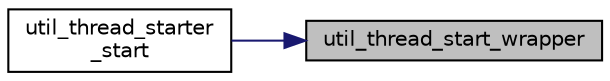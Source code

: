 digraph "util_thread_start_wrapper"
{
 // LATEX_PDF_SIZE
  edge [fontname="Helvetica",fontsize="10",labelfontname="Helvetica",labelfontsize="10"];
  node [fontname="Helvetica",fontsize="10",shape=record];
  rankdir="RL";
  Node1 [label="util_thread_start_wrapper",height=0.2,width=0.4,color="black", fillcolor="grey75", style="filled", fontcolor="black",tooltip=" "];
  Node1 -> Node2 [dir="back",color="midnightblue",fontsize="10",style="solid",fontname="Helvetica"];
  Node2 [label="util_thread_starter\l_start",height=0.2,width=0.4,color="black", fillcolor="white", style="filled",URL="$util__thread__starter_8h.html#a4985ab1c80d61a13f48733248d8ec281",tooltip=" "];
}
